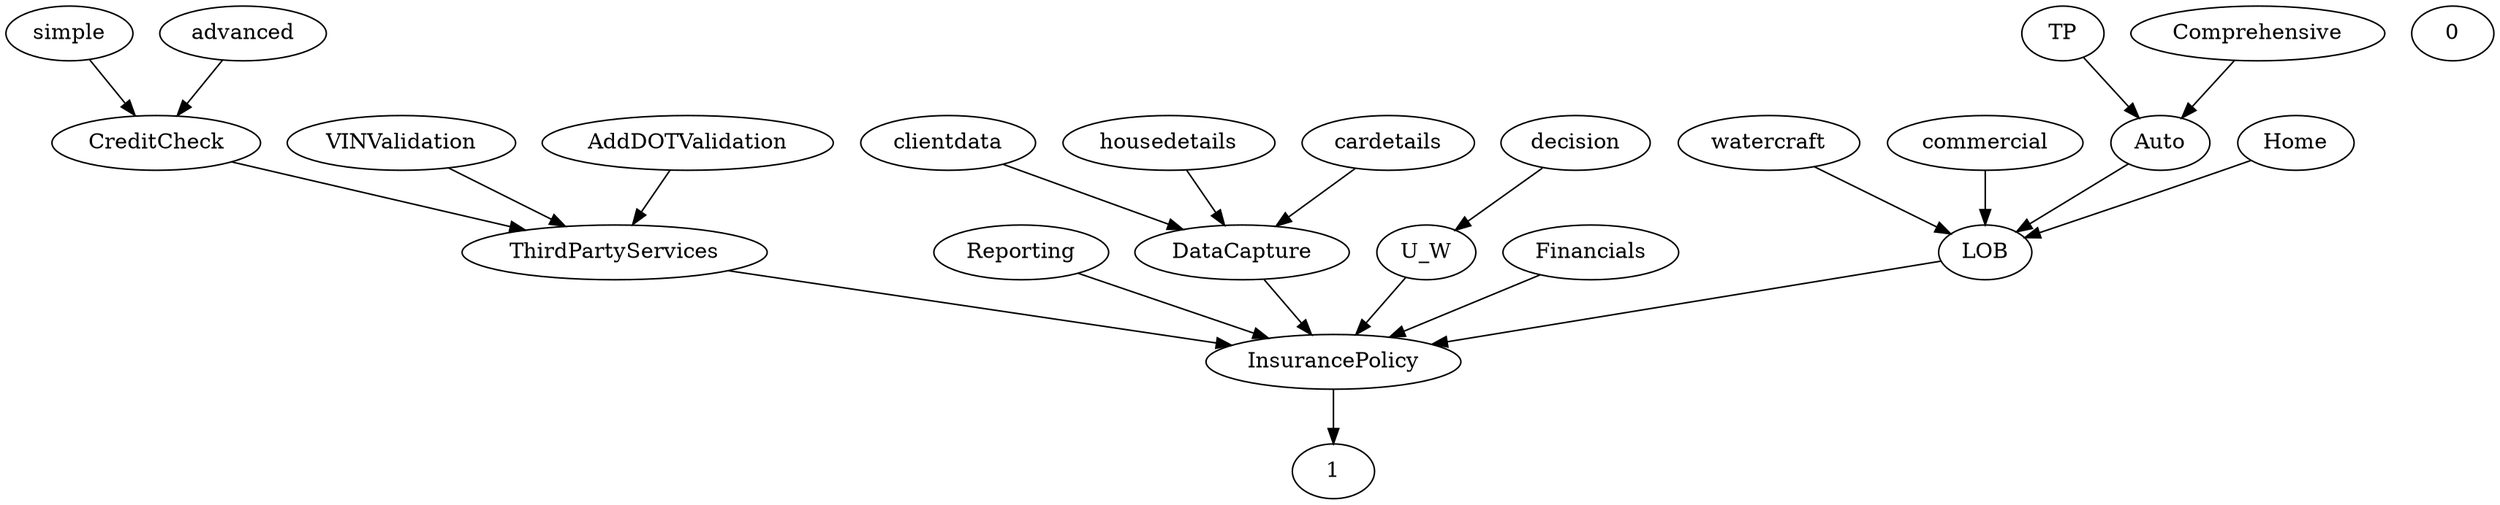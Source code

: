 digraph G {
  simple;
  ThirdPartyServices;
  decision;
  InsurancePolicy;
  watercraft;
  VINValidation;
  clientdata;
  TP;
  Reporting;
  Comprehensive;
  commercial;
  DataCapture;
  U_W;
  Financials;
  housedetails;
  Auto;
  AddDOTValidation;
  advanced;
  Home;
  CreditCheck;
  0;
  1;
  cardetails;
  LOB;
  U_W -> InsurancePolicy;
  advanced -> CreditCheck;
  VINValidation -> ThirdPartyServices;
  Comprehensive -> Auto;
  cardetails -> DataCapture;
  Home -> LOB;
  Auto -> LOB;
  ThirdPartyServices -> InsurancePolicy;
  watercraft -> LOB;
  simple -> CreditCheck;
  Reporting -> InsurancePolicy;
  CreditCheck -> ThirdPartyServices;
  AddDOTValidation -> ThirdPartyServices;
  housedetails -> DataCapture;
  InsurancePolicy -> 1;
  Financials -> InsurancePolicy;
  LOB -> InsurancePolicy;
  decision -> U_W;
  DataCapture -> InsurancePolicy;
  clientdata -> DataCapture;
  TP -> Auto;
  commercial -> LOB;
}
